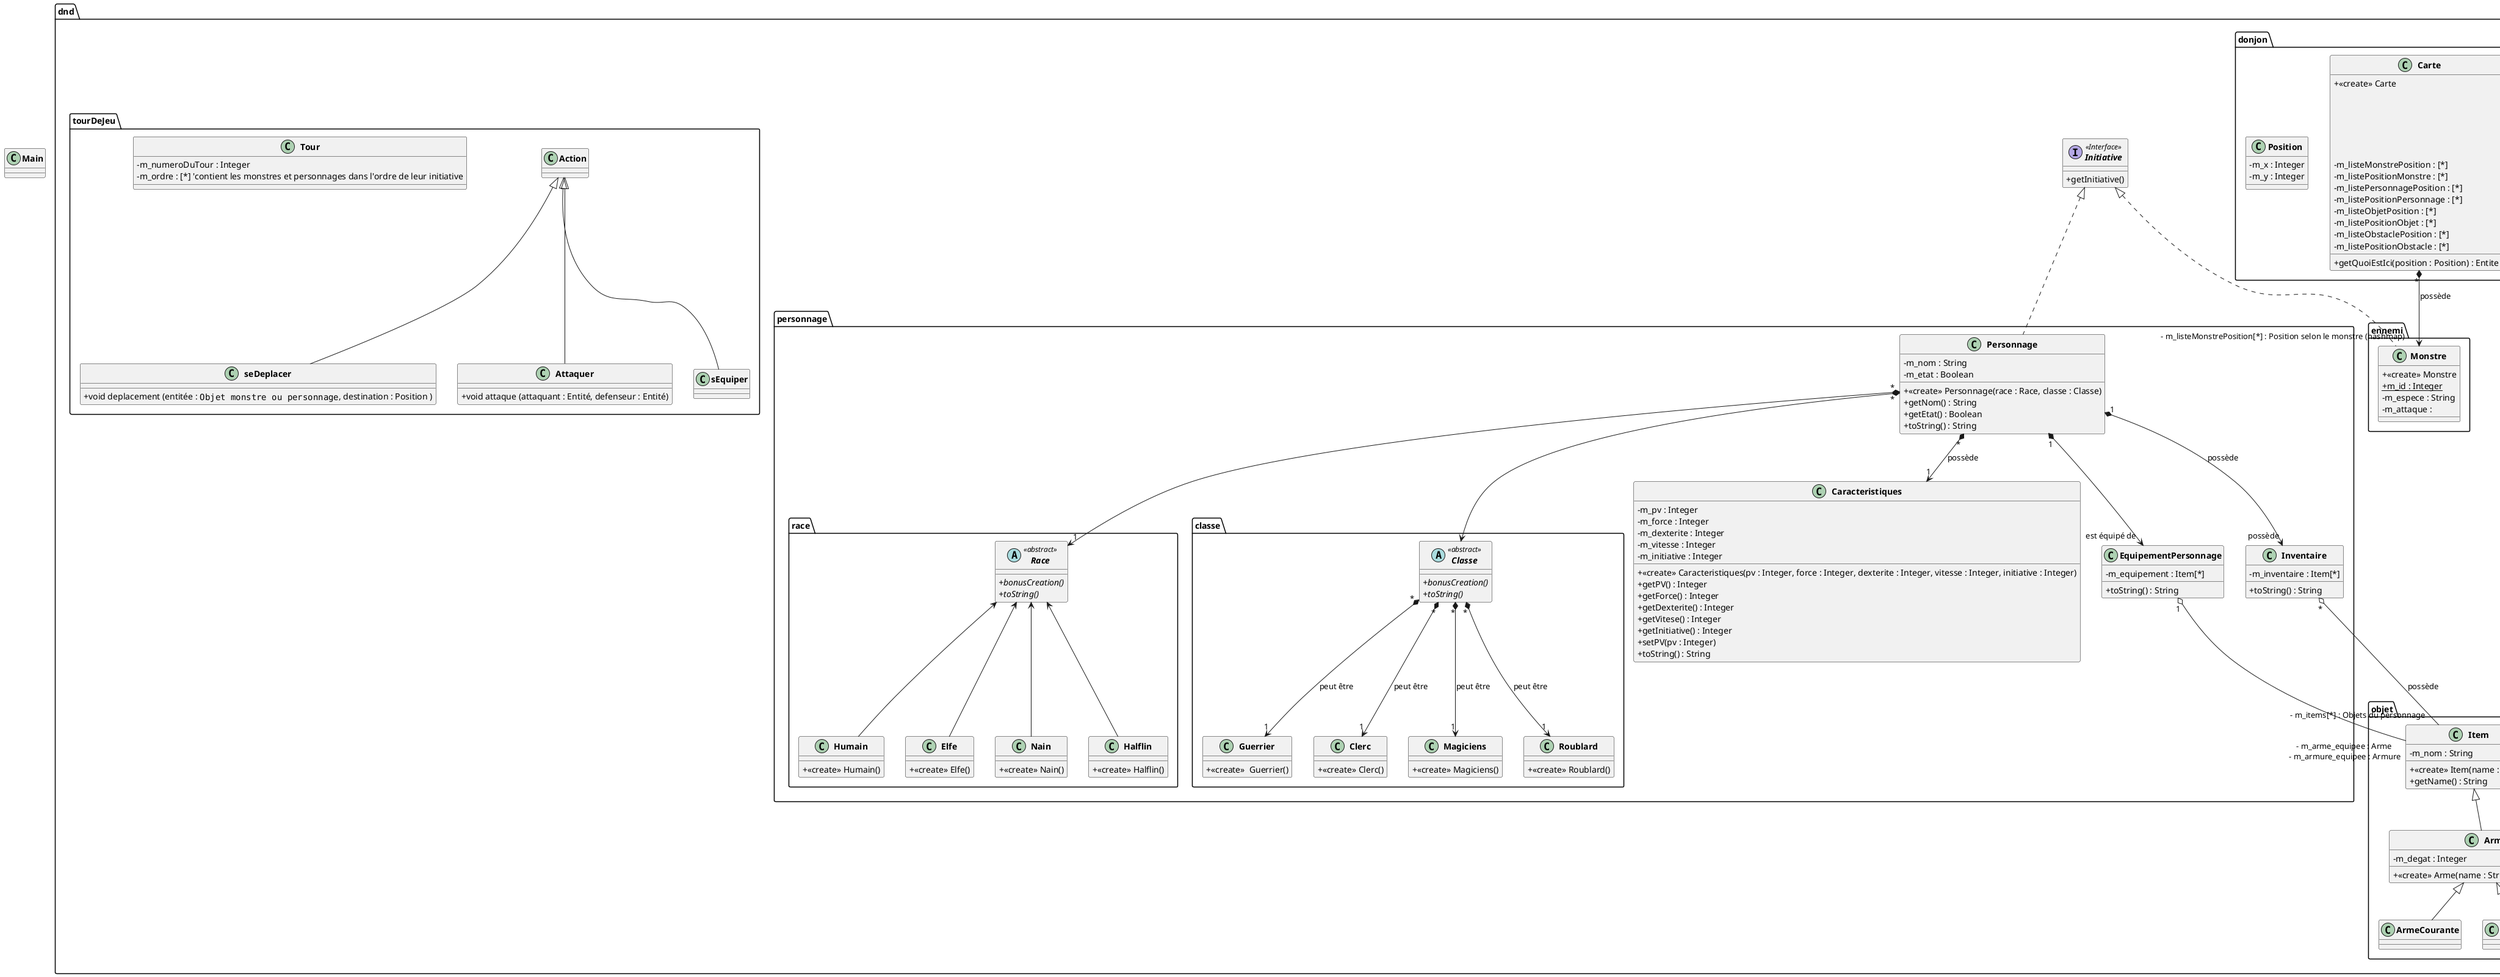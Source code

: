 @startuml

skinparam classAttributeIconSize 0
skinparam classFontStyle Bold
skinparam style strictuml hide empty members

class Main
{

}

package dnd
{

    Interface Initiative <<Interface>>
            {
                 +getInitiative()
            }
    package personnage
    {
        class Personnage implements dnd.Initiative
        {
            +<<create>> Personnage(race : Race, classe : Classe)
            - m_nom : String
            - m_etat : Boolean
            ' Race : mettre une composition
            ' Classe : mettre une composition
            ' Inventaire d'équipements : mettre une composition
            ' Équipements : mettre une composition
            + getNom() : String
            + getEtat() : Boolean
            + toString() : String
        }

        ' Début classes personnages




        class Inventaire
        {
            - m_inventaire : Item[*]
            + toString() : String
        }

        class EquipementPersonnage
        {
            - m_equipement : Item[*]
            + toString() : String
        }

        class Caracteristiques
        {
            ' Membres de la classe
            - m_pv : Integer
            - m_force : Integer
            - m_dexterite : Integer
            - m_vitesse : Integer
            - m_initiative : Integer
            ' Ctor
            + <<create>> Caracteristiques(pv : Integer, force : Integer, dexterite : Integer, vitesse : Integer, initiative : Integer)
            ' Getters
            + getPV() : Integer
            + getForce() : Integer
            + getDexterite() : Integer
            + getVitese() : Integer
            + getInitiative() : Integer
            ' Setters
            + setPV(pv : Integer)
            + toString() : String
        }


        Personnage "*" *--> "1" race.Race
        Personnage "*" *--> classe.Classe
        Personnage "*" *--> "1" Caracteristiques : possède
        Personnage "1" *--> "est équipé de" EquipementPersonnage
        Personnage "1" *--> "possède" Inventaire : possède
        Inventaire "*" o-- "- m_items[*] : Objets du personnage" dnd.objet.Item : possède
        EquipementPersonnage "1" o-- "- m_arme_equipee : Arme\n - m_armure_equipee : Armure" dnd.objet.Item

        package race
        {
            abstract class Race <<abstract>>
            {
                +{abstract} bonusCreation()
                +{abstract} toString()
            }

            class Humain
            {
                +<<create>> Humain()
            }

            class Elfe
            {
                +<<create>> Elfe()
            }

            class Nain
            {
                +<<create>> Nain()
            }

            class Halflin
            {
                +<<create>> Halflin()
            }

            Race <-- Humain
            Race <-- Elfe
            Race <-- Nain
            Race <-- Halflin
        }

        package classe
        {

            abstract class Classe <<abstract>>
            {
            +{abstract} bonusCreation()
            +{abstract} toString()
            }

            class Guerrier
            {
                +<<create>>  Guerrier()
            }

            class Clerc
            {
                +<<create>> Clerc()
            }

            class Magiciens
            {
                +<<create>> Magiciens()
            }

            class Roublard
            {
                +<<create>> Roublard()
            }

            Classe "*" *--> "1" Guerrier : peut être
            Classe "*" *--> "1" Clerc : peut être
            Classe "*" *--> "1" Magiciens : peut être
            Classe "*" *--> "1" Roublard : peut être
        }
    }

    package objet
    {
        class Item
        {
            - m_nom : String
            + <<create>> Item(name : String)
            + getName() : String
        }

        class Arme extends Item
        {
            - m_degat : Integer
            + <<create>> Arme(name : String, degat : Integer)
        }

        class Armure extends Item
        {
            - m_armure : Integer
            + <<create>> Armure(name : String, armure : Integer)
        }

        class ArmeCourante extends Arme
        {

        }

        class ArmeGuerre extends Arme
        {

        }

        class ArmeDistance extends Arme
        {

        }

        class ArmureLegere extends Armure
        {

        }

        class ArmureLourde extends Armure
        {

        }


    ' Item "*" *--> "- m_degat : (dé)\n- m_portee : Integer" ArmeCourante: contient des
    ' Item "*" *--> "- m_degat : (dé)\n- m_portee : Integer" ArmeGuerre: contient des
    ' Item "*" *--> "- m_degat : (dé)\n- m_portee : Integer" ArmeDistance: contient des
    ' Item "*" *--> "- m_armure : Integer" ArmureLegere: contient des
    ' Item "*" *--> "- " ArmureLourde: contient des

    }

    package donjon
    {
        class Carte
        {
            +<<create>> Carte
            ' un choix de carte par défaut
            ' instancie     taille de la carte
            '               position des obstacle
            '               creer les monstre
            '               positionne monstre et personnage
            '               positionne equipement
            '               phrases de contexte






            -m_listeMonstrePosition : [*]
            -m_listePositionMonstre : [*]
            -m_listePersonnagePosition : [*]
            -m_listePositionPersonnage : [*]
            -m_listeObjetPosition : [*]
            -m_listePositionObjet : [*]
            -m_listeObstaclePosition : [*]
            -m_listePositionObstacle : [*]

            + getQuoiEstIci(position : Position) : Entite ?
            ' ici le type, je ne sais pas, car ça peut tout retourner, j'aurais mis Object mais il faudrait utiliser getClass() dans le code (interdit); solution possible : créer une classe "Entité" qui est implémentée par Monstre, Personnage, etc pour plus de flexibilité.
            ' methode getOuEsTruc (truc)

        }

        Carte "*" *--> "- m_listeMonstrePosition[*] : Position selon le monstre (hashmap)" dnd.ennemi.Monstre : possède

        class Position
       {
            -m_x : Integer
            -m_y : Integer
       }
    }

    package ennemi
    {
        class Monstre implements dnd.Initiative
        {
        +<<create>> Monstre
        + {static} m_id : Integer
        - m_espece : String
        - m_attaque :
        ' Objet caractérisitique

        ' Faire une énumeration des especes pour acceder à leurs caractéristique
        }
    }

    package tourDeJeu
    {
        class Action
        {

        }

        class Tour
        {
            -m_numeroDuTour : Integer
            ' methode déroulement du tour
            -m_ordre : [*] 'contient les monstres et personnages dans l'ordre de leur initiative
            'methode qui enleve un monstre ou personnage mort de m_ordre

        }



        class seDeplacer extends Action
        {
            +void deplacement (entitée : ""Objet monstre ou personnage"", destination : Position )
            ' deplacement(): 2 choix:
            ' soit un par appel par case, comme si on déplacait l'entitée case par case, donc:
            '                                   test si destination est adjacent
            '                                   puis test si case destination est libre
            '                                   puis test si il reste des point de mouvement à l'entité
            '                                   puis déplacement
            '
            ' soit un appel pour tout le déplacement, plus en accord avec le sujet;
            '                                   test si case destination est libre
            '                                   test si distance inférieure à  vitesse/3
            '                                   déplacement


        }

        class Attaquer extends Action
        {
            +void attaque (attaquant : Entité, defenseur : Entité)
            '   test que personnage n'attaque pas personnage et monstre n'attaque pas monstre
            '   test portée (faut il une méthode de calcul de distance?)
            '   jet d'attaque : 1d20 + attaquant.m_equipement(getCaractéristiqueAttaque())
            '                   (dans classe arme, il faut une méthode qui cherche la force ou la dex de l'entité pour l'additionner
            '                                       et une pour lancer le dé de dégat careespondant)
            '   test si jet d'attaque > defenseur.m_equipement(getArmure())
            '   degat: entitée.m_equipement(jetDeDégat())
            '           defenseur.setPV(getPV()-degat)
            '           test état du défenseur

        }

        class sEquiper extends Action
        {

        }

    }
}



@enduml